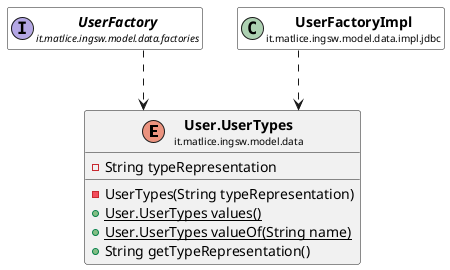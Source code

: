@startuml

skinparam svgLinkTarget _parent
skinparam linetype ortho
set namespaceSeparator none
enum "<b><size:14>User.UserTypes</b>\n<size:10>it.matlice.ingsw.model.data" as it.matlice.ingsw.model.data.User.UserTypes  [[../../../../../it/matlice/ingsw/model/data/User.UserTypes.html{it.matlice.ingsw.model.data.User.UserTypes}]] {
-String typeRepresentation
-UserTypes(String typeRepresentation)
{static} +User.UserTypes values()
{static} +User.UserTypes valueOf(String name)
+String getTypeRepresentation()
}



interface "<b><size:14>UserFactory</b>\n<size:10>it.matlice.ingsw.model.data.factories" as it.matlice.ingsw.model.data.factories.UserFactory  [[../../../../../it/matlice/ingsw/model/data/factories/UserFactory.html{it.matlice.ingsw.model.data.factories.UserFactory}]] #white {
}

hide it.matlice.ingsw.model.data.factories.UserFactory fields
hide it.matlice.ingsw.model.data.factories.UserFactory methods

it.matlice.ingsw.model.data.factories.UserFactory ..> it.matlice.ingsw.model.data.User.UserTypes

class "<b><size:14>UserFactoryImpl</b>\n<size:10>it.matlice.ingsw.model.data.impl.jdbc" as it.matlice.ingsw.model.data.impl.jdbc.UserFactoryImpl  [[../../../../../it/matlice/ingsw/model/data/impl/jdbc/UserFactoryImpl.html{it.matlice.ingsw.model.data.impl.jdbc.UserFactoryImpl}]] #white {
}

hide it.matlice.ingsw.model.data.impl.jdbc.UserFactoryImpl fields
hide it.matlice.ingsw.model.data.impl.jdbc.UserFactoryImpl methods

it.matlice.ingsw.model.data.impl.jdbc.UserFactoryImpl ..> it.matlice.ingsw.model.data.User.UserTypes


@enduml
